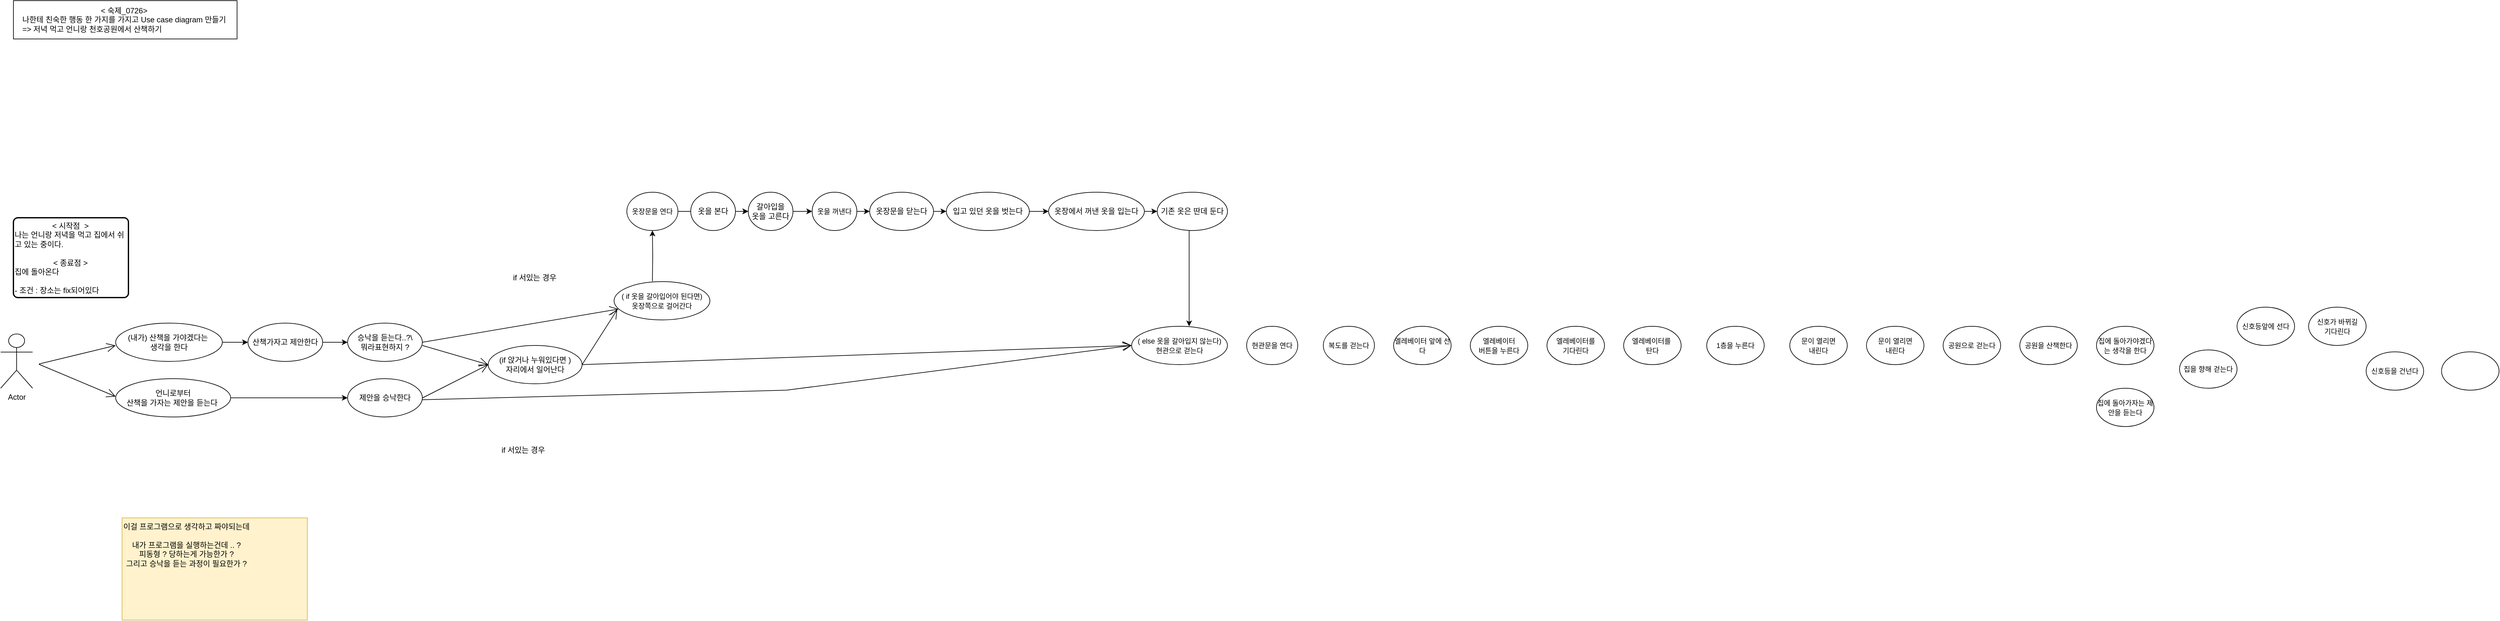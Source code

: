 <mxfile version="21.6.5" type="github">
  <diagram name="페이지-1" id="sYgcCLTAoJjAeG1pjwmj">
    <mxGraphModel dx="2074" dy="1148" grid="1" gridSize="10" guides="1" tooltips="1" connect="1" arrows="1" fold="1" page="1" pageScale="1" pageWidth="827" pageHeight="1169" math="0" shadow="0">
      <root>
        <mxCell id="0" />
        <mxCell id="1" parent="0" />
        <mxCell id="XLeCKCvdoxdbFb9m1tCh-58" value="" style="edgeStyle=orthogonalEdgeStyle;rounded=0;orthogonalLoop=1;jettySize=auto;html=1;" edge="1" parent="1" source="4KqqWzj8_jCF8s9pvPA0-2" target="XLeCKCvdoxdbFb9m1tCh-21">
          <mxGeometry relative="1" as="geometry" />
        </mxCell>
        <mxCell id="4KqqWzj8_jCF8s9pvPA0-2" value="(내가) 산책을 가야겠다는&amp;nbsp;&lt;br&gt;생각을 한다" style="ellipse;whiteSpace=wrap;html=1;" parent="1" vertex="1">
          <mxGeometry x="200" y="525" width="167" height="60" as="geometry" />
        </mxCell>
        <mxCell id="4KqqWzj8_jCF8s9pvPA0-3" value="Actor" style="shape=umlActor;verticalLabelPosition=bottom;verticalAlign=top;html=1;" parent="1" vertex="1">
          <mxGeometry x="20" y="542" width="50" height="85" as="geometry" />
        </mxCell>
        <mxCell id="4KqqWzj8_jCF8s9pvPA0-4" value="&lt;div style=&quot;&quot;&gt;&lt;span style=&quot;background-color: initial;&quot;&gt;&amp;lt; 숙제_0726&amp;gt;&amp;nbsp;&lt;/span&gt;&lt;/div&gt;&lt;div style=&quot;&quot;&gt;&lt;span style=&quot;background-color: initial;&quot;&gt;나한테 친숙한 행동 한 가지를 가지고 Use case diagram 만들기&amp;nbsp;&lt;/span&gt;&lt;/div&gt;&lt;div style=&quot;text-align: left;&quot;&gt;=&amp;gt; 저녁 먹고 언니랑 천호공원에서 산책하기&amp;nbsp;&lt;/div&gt;" style="rounded=0;whiteSpace=wrap;html=1;" parent="1" vertex="1">
          <mxGeometry x="40" y="20" width="350" height="60" as="geometry" />
        </mxCell>
        <mxCell id="XLeCKCvdoxdbFb9m1tCh-3" value="" style="endArrow=open;endFill=1;endSize=12;html=1;rounded=0;entryX=0;entryY=0.5;entryDx=0;entryDy=0;" edge="1" parent="1" target="XLeCKCvdoxdbFb9m1tCh-7">
          <mxGeometry width="160" relative="1" as="geometry">
            <mxPoint x="680" y="560" as="sourcePoint" />
            <mxPoint x="760" y="495.5" as="targetPoint" />
          </mxGeometry>
        </mxCell>
        <mxCell id="XLeCKCvdoxdbFb9m1tCh-4" value="" style="endArrow=open;endFill=1;endSize=12;html=1;rounded=0;entryX=0;entryY=0.5;entryDx=0;entryDy=0;" edge="1" parent="1" target="XLeCKCvdoxdbFb9m1tCh-7">
          <mxGeometry width="160" relative="1" as="geometry">
            <mxPoint x="680" y="642.25" as="sourcePoint" />
            <mxPoint x="770" y="687.75" as="targetPoint" />
          </mxGeometry>
        </mxCell>
        <mxCell id="XLeCKCvdoxdbFb9m1tCh-6" value="&lt;div style=&quot;text-align: center;&quot;&gt;&lt;span style=&quot;background-color: initial;&quot;&gt;&amp;lt; 시작점&amp;nbsp; &amp;gt;&amp;nbsp;&lt;/span&gt;&lt;/div&gt;&lt;div style=&quot;&quot;&gt;&lt;span style=&quot;background-color: initial;&quot;&gt;나는 언니랑 저녁을 먹고 집에서 쉬고 있는 중이다.&lt;/span&gt;&lt;/div&gt;&lt;div style=&quot;&quot;&gt;&lt;span style=&quot;background-color: initial;&quot;&gt;&lt;br&gt;&lt;/span&gt;&lt;/div&gt;&lt;div style=&quot;text-align: center;&quot;&gt;&lt;span style=&quot;background-color: initial;&quot;&gt;&amp;lt; 종료점 &amp;gt;&amp;nbsp;&lt;/span&gt;&lt;/div&gt;&lt;div style=&quot;&quot;&gt;집에 돌아온다&amp;nbsp;&lt;/div&gt;&lt;br&gt;- 조건 : 장소는 fix되어있다&amp;nbsp;" style="rounded=1;whiteSpace=wrap;html=1;absoluteArcSize=1;arcSize=14;strokeWidth=2;align=left;" vertex="1" parent="1">
          <mxGeometry x="40" y="360" width="180" height="125" as="geometry" />
        </mxCell>
        <mxCell id="XLeCKCvdoxdbFb9m1tCh-7" value="(if 앉거나 누워있다면 )&lt;br&gt;자리에서 일어난다" style="ellipse;whiteSpace=wrap;html=1;" vertex="1" parent="1">
          <mxGeometry x="783" y="560" width="147" height="60" as="geometry" />
        </mxCell>
        <mxCell id="XLeCKCvdoxdbFb9m1tCh-56" value="" style="edgeStyle=orthogonalEdgeStyle;rounded=0;orthogonalLoop=1;jettySize=auto;html=1;entryX=0.5;entryY=1;entryDx=0;entryDy=0;" edge="1" parent="1" target="XLeCKCvdoxdbFb9m1tCh-12">
          <mxGeometry relative="1" as="geometry">
            <mxPoint x="1040" y="459.45" as="sourcePoint" />
            <mxPoint x="1050" y="380" as="targetPoint" />
          </mxGeometry>
        </mxCell>
        <mxCell id="XLeCKCvdoxdbFb9m1tCh-8" value="&lt;font style=&quot;font-size: 11px;&quot;&gt;( if 옷을 갈아입어야 된다면)&lt;br&gt;옷장쪽으로 걸어간다&lt;br&gt;&lt;/font&gt;" style="ellipse;whiteSpace=wrap;html=1;" vertex="1" parent="1">
          <mxGeometry x="980" y="460" width="150" height="60" as="geometry" />
        </mxCell>
        <mxCell id="XLeCKCvdoxdbFb9m1tCh-10" value="" style="endArrow=open;endFill=1;endSize=12;html=1;rounded=0;exitX=1;exitY=0.5;exitDx=0;exitDy=0;entryX=0.033;entryY=0.733;entryDx=0;entryDy=0;entryPerimeter=0;" edge="1" parent="1" source="XLeCKCvdoxdbFb9m1tCh-7" target="XLeCKCvdoxdbFb9m1tCh-8">
          <mxGeometry width="160" relative="1" as="geometry">
            <mxPoint x="911" y="614.5" as="sourcePoint" />
            <mxPoint x="980" y="510" as="targetPoint" />
          </mxGeometry>
        </mxCell>
        <mxCell id="XLeCKCvdoxdbFb9m1tCh-11" value="&lt;font style=&quot;font-size: 11px;&quot;&gt;( else 옷을 갈아입지 않는다)&lt;br&gt;현관으로 걷는다&lt;br&gt;&lt;/font&gt;" style="ellipse;whiteSpace=wrap;html=1;" vertex="1" parent="1">
          <mxGeometry x="1790" y="530" width="150" height="60" as="geometry" />
        </mxCell>
        <mxCell id="XLeCKCvdoxdbFb9m1tCh-71" value="" style="edgeStyle=orthogonalEdgeStyle;rounded=0;orthogonalLoop=1;jettySize=auto;html=1;" edge="1" parent="1" source="XLeCKCvdoxdbFb9m1tCh-12" target="XLeCKCvdoxdbFb9m1tCh-69">
          <mxGeometry relative="1" as="geometry" />
        </mxCell>
        <mxCell id="XLeCKCvdoxdbFb9m1tCh-73" value="" style="edgeStyle=orthogonalEdgeStyle;rounded=0;orthogonalLoop=1;jettySize=auto;html=1;" edge="1" parent="1" source="XLeCKCvdoxdbFb9m1tCh-12" target="XLeCKCvdoxdbFb9m1tCh-69">
          <mxGeometry relative="1" as="geometry" />
        </mxCell>
        <mxCell id="XLeCKCvdoxdbFb9m1tCh-12" value="&lt;font style=&quot;font-size: 11px;&quot;&gt;옷장문을 연다&lt;br&gt;&lt;/font&gt;" style="ellipse;whiteSpace=wrap;html=1;" vertex="1" parent="1">
          <mxGeometry x="1000" y="320" width="80" height="60" as="geometry" />
        </mxCell>
        <mxCell id="XLeCKCvdoxdbFb9m1tCh-61" value="" style="edgeStyle=orthogonalEdgeStyle;rounded=0;orthogonalLoop=1;jettySize=auto;html=1;entryX=0;entryY=0.5;entryDx=0;entryDy=0;" edge="1" parent="1" source="XLeCKCvdoxdbFb9m1tCh-14" target="XLeCKCvdoxdbFb9m1tCh-18">
          <mxGeometry relative="1" as="geometry">
            <mxPoint x="560" y="640" as="targetPoint" />
          </mxGeometry>
        </mxCell>
        <mxCell id="XLeCKCvdoxdbFb9m1tCh-14" value="언니로부터 &lt;br&gt;산책을 가자는 제안을 듣는다&amp;nbsp;" style="ellipse;whiteSpace=wrap;html=1;" vertex="1" parent="1">
          <mxGeometry x="200" y="612" width="180" height="60" as="geometry" />
        </mxCell>
        <mxCell id="XLeCKCvdoxdbFb9m1tCh-17" value="" style="endArrow=open;endFill=1;endSize=12;html=1;rounded=0;" edge="1" parent="1">
          <mxGeometry width="160" relative="1" as="geometry">
            <mxPoint x="80" y="589.5" as="sourcePoint" />
            <mxPoint x="200" y="640" as="targetPoint" />
          </mxGeometry>
        </mxCell>
        <mxCell id="XLeCKCvdoxdbFb9m1tCh-18" value="제안을 승낙한다" style="ellipse;whiteSpace=wrap;html=1;" vertex="1" parent="1">
          <mxGeometry x="563" y="612" width="117" height="60" as="geometry" />
        </mxCell>
        <mxCell id="XLeCKCvdoxdbFb9m1tCh-59" value="" style="edgeStyle=orthogonalEdgeStyle;rounded=0;orthogonalLoop=1;jettySize=auto;html=1;" edge="1" parent="1" source="XLeCKCvdoxdbFb9m1tCh-21" target="XLeCKCvdoxdbFb9m1tCh-24">
          <mxGeometry relative="1" as="geometry" />
        </mxCell>
        <mxCell id="XLeCKCvdoxdbFb9m1tCh-21" value="산책가자고 제안한다" style="ellipse;whiteSpace=wrap;html=1;" vertex="1" parent="1">
          <mxGeometry x="407" y="525" width="117" height="60" as="geometry" />
        </mxCell>
        <mxCell id="XLeCKCvdoxdbFb9m1tCh-23" value="" style="endArrow=open;endFill=1;endSize=12;html=1;rounded=0;" edge="1" parent="1">
          <mxGeometry width="160" relative="1" as="geometry">
            <mxPoint x="80" y="589" as="sourcePoint" />
            <mxPoint x="200" y="560" as="targetPoint" />
          </mxGeometry>
        </mxCell>
        <mxCell id="XLeCKCvdoxdbFb9m1tCh-24" value="승낙을 듣는다..?\&lt;br&gt;뭐라표현하지 ?" style="ellipse;whiteSpace=wrap;html=1;" vertex="1" parent="1">
          <mxGeometry x="563" y="525" width="117" height="60" as="geometry" />
        </mxCell>
        <mxCell id="XLeCKCvdoxdbFb9m1tCh-30" value="" style="endArrow=open;endFill=1;endSize=12;html=1;rounded=0;entryX=0;entryY=0.5;entryDx=0;entryDy=0;entryPerimeter=0;exitX=1;exitY=0.5;exitDx=0;exitDy=0;" edge="1" parent="1" source="XLeCKCvdoxdbFb9m1tCh-7" target="XLeCKCvdoxdbFb9m1tCh-11">
          <mxGeometry width="160" relative="1" as="geometry">
            <mxPoint x="910" y="617.5" as="sourcePoint" />
            <mxPoint x="1010" y="565" as="targetPoint" />
          </mxGeometry>
        </mxCell>
        <mxCell id="XLeCKCvdoxdbFb9m1tCh-31" value="" style="endArrow=open;endFill=1;endSize=12;html=1;rounded=0;exitX=1;exitY=0.5;exitDx=0;exitDy=0;entryX=0.047;entryY=0.717;entryDx=0;entryDy=0;entryPerimeter=0;" edge="1" parent="1" source="XLeCKCvdoxdbFb9m1tCh-24" target="XLeCKCvdoxdbFb9m1tCh-8">
          <mxGeometry width="160" relative="1" as="geometry">
            <mxPoint x="620" y="525" as="sourcePoint" />
            <mxPoint x="1010" y="440" as="targetPoint" />
            <Array as="points" />
          </mxGeometry>
        </mxCell>
        <mxCell id="XLeCKCvdoxdbFb9m1tCh-32" value="" style="endArrow=open;endFill=1;endSize=12;html=1;rounded=0;entryX=0;entryY=0.5;entryDx=0;entryDy=0;exitX=1;exitY=0.5;exitDx=0;exitDy=0;" edge="1" parent="1" target="XLeCKCvdoxdbFb9m1tCh-11">
          <mxGeometry width="160" relative="1" as="geometry">
            <mxPoint x="680" y="645" as="sourcePoint" />
            <mxPoint x="1085" y="615" as="targetPoint" />
            <Array as="points">
              <mxPoint x="1250" y="630" />
            </Array>
          </mxGeometry>
        </mxCell>
        <mxCell id="XLeCKCvdoxdbFb9m1tCh-33" value="&lt;span style=&quot;color: rgb(0, 0, 0); font-family: Helvetica; font-size: 12px; font-style: normal; font-variant-ligatures: normal; font-variant-caps: normal; font-weight: 400; letter-spacing: normal; orphans: 2; text-align: center; text-indent: 0px; text-transform: none; widows: 2; word-spacing: 0px; -webkit-text-stroke-width: 0px; background-color: rgb(251, 251, 251); text-decoration-thickness: initial; text-decoration-style: initial; text-decoration-color: initial; float: none; display: inline !important;&quot;&gt;if 서있는 경우&lt;/span&gt;" style="text;whiteSpace=wrap;html=1;" vertex="1" parent="1">
          <mxGeometry x="820" y="440" width="110" height="40" as="geometry" />
        </mxCell>
        <mxCell id="XLeCKCvdoxdbFb9m1tCh-34" value="&lt;span style=&quot;color: rgb(0, 0, 0); font-family: Helvetica; font-size: 12px; font-style: normal; font-variant-ligatures: normal; font-variant-caps: normal; font-weight: 400; letter-spacing: normal; orphans: 2; text-align: center; text-indent: 0px; text-transform: none; widows: 2; word-spacing: 0px; -webkit-text-stroke-width: 0px; background-color: rgb(251, 251, 251); text-decoration-thickness: initial; text-decoration-style: initial; text-decoration-color: initial; float: none; display: inline !important;&quot;&gt;if 서있는 경우&lt;/span&gt;" style="text;whiteSpace=wrap;html=1;" vertex="1" parent="1">
          <mxGeometry x="801.5" y="710" width="110" height="40" as="geometry" />
        </mxCell>
        <mxCell id="XLeCKCvdoxdbFb9m1tCh-35" value="&lt;div style=&quot;text-align: center;&quot;&gt;이걸 프로그램으로 생각하고 짜야되는데&amp;nbsp;&lt;/div&gt;&lt;div style=&quot;text-align: center;&quot;&gt;&lt;span style=&quot;background-color: initial;&quot;&gt;&lt;br&gt;&lt;/span&gt;&lt;/div&gt;&lt;div style=&quot;text-align: center;&quot;&gt;&lt;span style=&quot;background-color: initial;&quot;&gt;내가 프로그램을 실행하는건데 .. ?&amp;nbsp;&lt;/span&gt;&lt;/div&gt;&lt;div style=&quot;text-align: center;&quot;&gt;피동형 ? 당하는게 가능한가 ?&amp;nbsp;&lt;/div&gt;&lt;div style=&quot;text-align: center;&quot;&gt;그리고 승낙을 듣는 과정이 필요한가 ?&amp;nbsp;&lt;/div&gt;&lt;div style=&quot;text-align: center;&quot;&gt;&lt;br&gt;&lt;/div&gt;&lt;div style=&quot;text-align: center;&quot;&gt;&lt;br&gt;&lt;/div&gt;" style="text;whiteSpace=wrap;html=1;fillColor=#fff2cc;strokeColor=#d6b656;" vertex="1" parent="1">
          <mxGeometry x="210" y="830" width="290" height="160" as="geometry" />
        </mxCell>
        <mxCell id="XLeCKCvdoxdbFb9m1tCh-54" value="" style="edgeStyle=orthogonalEdgeStyle;rounded=0;orthogonalLoop=1;jettySize=auto;html=1;" edge="1" parent="1" source="XLeCKCvdoxdbFb9m1tCh-37" target="XLeCKCvdoxdbFb9m1tCh-38">
          <mxGeometry relative="1" as="geometry" />
        </mxCell>
        <mxCell id="XLeCKCvdoxdbFb9m1tCh-37" value="&lt;font style=&quot;font-size: 11px;&quot;&gt;옷을 꺼낸다&lt;br&gt;&lt;/font&gt;" style="ellipse;whiteSpace=wrap;html=1;" vertex="1" parent="1">
          <mxGeometry x="1290" y="320" width="70" height="60" as="geometry" />
        </mxCell>
        <mxCell id="XLeCKCvdoxdbFb9m1tCh-53" value="" style="edgeStyle=orthogonalEdgeStyle;rounded=0;orthogonalLoop=1;jettySize=auto;html=1;" edge="1" parent="1" source="XLeCKCvdoxdbFb9m1tCh-38" target="XLeCKCvdoxdbFb9m1tCh-39">
          <mxGeometry relative="1" as="geometry" />
        </mxCell>
        <mxCell id="XLeCKCvdoxdbFb9m1tCh-38" value="옷장문을 닫는다" style="ellipse;whiteSpace=wrap;html=1;" vertex="1" parent="1">
          <mxGeometry x="1380" y="320" width="100" height="60" as="geometry" />
        </mxCell>
        <mxCell id="XLeCKCvdoxdbFb9m1tCh-52" value="" style="edgeStyle=orthogonalEdgeStyle;rounded=0;orthogonalLoop=1;jettySize=auto;html=1;" edge="1" parent="1" source="XLeCKCvdoxdbFb9m1tCh-39" target="XLeCKCvdoxdbFb9m1tCh-40">
          <mxGeometry relative="1" as="geometry" />
        </mxCell>
        <mxCell id="XLeCKCvdoxdbFb9m1tCh-39" value="입고 있던 옷을 벗는다" style="ellipse;whiteSpace=wrap;html=1;" vertex="1" parent="1">
          <mxGeometry x="1500" y="320" width="130" height="60" as="geometry" />
        </mxCell>
        <mxCell id="XLeCKCvdoxdbFb9m1tCh-63" value="" style="edgeStyle=orthogonalEdgeStyle;rounded=0;orthogonalLoop=1;jettySize=auto;html=1;" edge="1" parent="1" source="XLeCKCvdoxdbFb9m1tCh-40" target="XLeCKCvdoxdbFb9m1tCh-62">
          <mxGeometry relative="1" as="geometry" />
        </mxCell>
        <mxCell id="XLeCKCvdoxdbFb9m1tCh-40" value="옷장에서 꺼낸 옷을 입는다" style="ellipse;whiteSpace=wrap;html=1;" vertex="1" parent="1">
          <mxGeometry x="1660" y="320" width="150" height="60" as="geometry" />
        </mxCell>
        <mxCell id="XLeCKCvdoxdbFb9m1tCh-65" value="" style="edgeStyle=orthogonalEdgeStyle;rounded=0;orthogonalLoop=1;jettySize=auto;html=1;" edge="1" parent="1">
          <mxGeometry relative="1" as="geometry">
            <mxPoint x="1880" y="380" as="sourcePoint" />
            <mxPoint x="1880" y="530" as="targetPoint" />
          </mxGeometry>
        </mxCell>
        <mxCell id="XLeCKCvdoxdbFb9m1tCh-62" value="기존 옷은 딴데 둔다" style="ellipse;whiteSpace=wrap;html=1;" vertex="1" parent="1">
          <mxGeometry x="1830" y="320" width="110" height="60" as="geometry" />
        </mxCell>
        <mxCell id="XLeCKCvdoxdbFb9m1tCh-67" value="옷을 본다" style="ellipse;whiteSpace=wrap;html=1;" vertex="1" parent="1">
          <mxGeometry x="1100" y="320" width="70" height="60" as="geometry" />
        </mxCell>
        <mxCell id="XLeCKCvdoxdbFb9m1tCh-72" value="" style="edgeStyle=orthogonalEdgeStyle;rounded=0;orthogonalLoop=1;jettySize=auto;html=1;" edge="1" parent="1" source="XLeCKCvdoxdbFb9m1tCh-69" target="XLeCKCvdoxdbFb9m1tCh-37">
          <mxGeometry relative="1" as="geometry" />
        </mxCell>
        <mxCell id="XLeCKCvdoxdbFb9m1tCh-69" value="갈아입을 &lt;br&gt;옷을 고른다" style="ellipse;whiteSpace=wrap;html=1;" vertex="1" parent="1">
          <mxGeometry x="1190" y="320" width="70" height="60" as="geometry" />
        </mxCell>
        <mxCell id="XLeCKCvdoxdbFb9m1tCh-74" value="&lt;font style=&quot;font-size: 11px;&quot;&gt;현관문을 연다&lt;br&gt;&lt;/font&gt;" style="ellipse;whiteSpace=wrap;html=1;" vertex="1" parent="1">
          <mxGeometry x="1970" y="530" width="80" height="60" as="geometry" />
        </mxCell>
        <mxCell id="XLeCKCvdoxdbFb9m1tCh-75" value="&lt;font style=&quot;font-size: 11px;&quot;&gt;복도를 걷는다&lt;br&gt;&lt;/font&gt;" style="ellipse;whiteSpace=wrap;html=1;" vertex="1" parent="1">
          <mxGeometry x="2090" y="530" width="80" height="60" as="geometry" />
        </mxCell>
        <mxCell id="XLeCKCvdoxdbFb9m1tCh-76" value="&lt;font style=&quot;font-size: 11px;&quot;&gt;엘레베이터 앞에 선다&lt;br&gt;&lt;/font&gt;" style="ellipse;whiteSpace=wrap;html=1;" vertex="1" parent="1">
          <mxGeometry x="2200" y="530" width="90" height="60" as="geometry" />
        </mxCell>
        <mxCell id="XLeCKCvdoxdbFb9m1tCh-77" value="&lt;font style=&quot;font-size: 11px;&quot;&gt;엘레베이터 &lt;br&gt;버튼을 누른다&lt;br&gt;&lt;/font&gt;" style="ellipse;whiteSpace=wrap;html=1;" vertex="1" parent="1">
          <mxGeometry x="2320" y="530" width="90" height="60" as="geometry" />
        </mxCell>
        <mxCell id="XLeCKCvdoxdbFb9m1tCh-78" value="&lt;font style=&quot;font-size: 11px;&quot;&gt;엘레베이터를 &lt;br&gt;기다린다&lt;br&gt;&lt;/font&gt;" style="ellipse;whiteSpace=wrap;html=1;" vertex="1" parent="1">
          <mxGeometry x="2440" y="530" width="90" height="60" as="geometry" />
        </mxCell>
        <mxCell id="XLeCKCvdoxdbFb9m1tCh-79" value="&lt;font style=&quot;font-size: 11px;&quot;&gt;엘레베이터를&amp;nbsp;&lt;br&gt;탄다&lt;br&gt;&lt;/font&gt;" style="ellipse;whiteSpace=wrap;html=1;" vertex="1" parent="1">
          <mxGeometry x="2560" y="530" width="90" height="60" as="geometry" />
        </mxCell>
        <mxCell id="XLeCKCvdoxdbFb9m1tCh-80" value="&lt;font style=&quot;font-size: 11px;&quot;&gt;1층을 누른다&lt;br&gt;&lt;/font&gt;" style="ellipse;whiteSpace=wrap;html=1;" vertex="1" parent="1">
          <mxGeometry x="2690" y="530" width="90" height="60" as="geometry" />
        </mxCell>
        <mxCell id="XLeCKCvdoxdbFb9m1tCh-81" value="&lt;font style=&quot;font-size: 11px;&quot;&gt;문이 열리면 &lt;br&gt;내린다&lt;br&gt;&lt;/font&gt;" style="ellipse;whiteSpace=wrap;html=1;" vertex="1" parent="1">
          <mxGeometry x="2820" y="530" width="90" height="60" as="geometry" />
        </mxCell>
        <mxCell id="XLeCKCvdoxdbFb9m1tCh-82" value="&lt;font style=&quot;font-size: 11px;&quot;&gt;문이 열리면 &lt;br&gt;내린다&lt;br&gt;&lt;/font&gt;" style="ellipse;whiteSpace=wrap;html=1;" vertex="1" parent="1">
          <mxGeometry x="2940" y="530" width="90" height="60" as="geometry" />
        </mxCell>
        <mxCell id="XLeCKCvdoxdbFb9m1tCh-83" value="&lt;font style=&quot;font-size: 11px;&quot;&gt;공원으로 걷는다&lt;br&gt;&lt;/font&gt;" style="ellipse;whiteSpace=wrap;html=1;" vertex="1" parent="1">
          <mxGeometry x="3060" y="530" width="90" height="60" as="geometry" />
        </mxCell>
        <mxCell id="XLeCKCvdoxdbFb9m1tCh-84" value="&lt;font style=&quot;font-size: 11px;&quot;&gt;공원을 산책한다&lt;br&gt;&lt;/font&gt;" style="ellipse;whiteSpace=wrap;html=1;" vertex="1" parent="1">
          <mxGeometry x="3180" y="530" width="90" height="60" as="geometry" />
        </mxCell>
        <mxCell id="XLeCKCvdoxdbFb9m1tCh-85" value="&lt;font style=&quot;font-size: 11px;&quot;&gt;집에 돌아가야겠다는 생각을 한다&lt;br&gt;&lt;/font&gt;" style="ellipse;whiteSpace=wrap;html=1;" vertex="1" parent="1">
          <mxGeometry x="3300" y="530" width="90" height="60" as="geometry" />
        </mxCell>
        <mxCell id="XLeCKCvdoxdbFb9m1tCh-86" value="&lt;font style=&quot;font-size: 11px;&quot;&gt;집에 돌아가자는 제안을 듣는다&lt;br&gt;&lt;/font&gt;" style="ellipse;whiteSpace=wrap;html=1;" vertex="1" parent="1">
          <mxGeometry x="3300" y="627" width="90" height="60" as="geometry" />
        </mxCell>
        <mxCell id="XLeCKCvdoxdbFb9m1tCh-87" value="&lt;font style=&quot;font-size: 11px;&quot;&gt;집을 향해 걷는다&lt;br&gt;&lt;/font&gt;" style="ellipse;whiteSpace=wrap;html=1;" vertex="1" parent="1">
          <mxGeometry x="3430" y="567" width="90" height="60" as="geometry" />
        </mxCell>
        <mxCell id="XLeCKCvdoxdbFb9m1tCh-88" value="&lt;font style=&quot;font-size: 11px;&quot;&gt;신호등앞에 선다&lt;br&gt;&lt;/font&gt;" style="ellipse;whiteSpace=wrap;html=1;" vertex="1" parent="1">
          <mxGeometry x="3520" y="500" width="90" height="60" as="geometry" />
        </mxCell>
        <mxCell id="XLeCKCvdoxdbFb9m1tCh-89" value="&lt;font style=&quot;font-size: 11px;&quot;&gt;신호가 바뀌길 &lt;br&gt;기다린다&lt;br&gt;&lt;/font&gt;" style="ellipse;whiteSpace=wrap;html=1;" vertex="1" parent="1">
          <mxGeometry x="3632" y="500" width="90" height="60" as="geometry" />
        </mxCell>
        <mxCell id="XLeCKCvdoxdbFb9m1tCh-90" value="&lt;font style=&quot;font-size: 11px;&quot;&gt;신호등을 건넌다&lt;br&gt;&lt;/font&gt;" style="ellipse;whiteSpace=wrap;html=1;" vertex="1" parent="1">
          <mxGeometry x="3722" y="570" width="90" height="60" as="geometry" />
        </mxCell>
        <mxCell id="XLeCKCvdoxdbFb9m1tCh-91" value="&lt;font style=&quot;font-size: 11px;&quot;&gt;&lt;br&gt;&lt;/font&gt;" style="ellipse;whiteSpace=wrap;html=1;" vertex="1" parent="1">
          <mxGeometry x="3840" y="570" width="90" height="60" as="geometry" />
        </mxCell>
      </root>
    </mxGraphModel>
  </diagram>
</mxfile>
